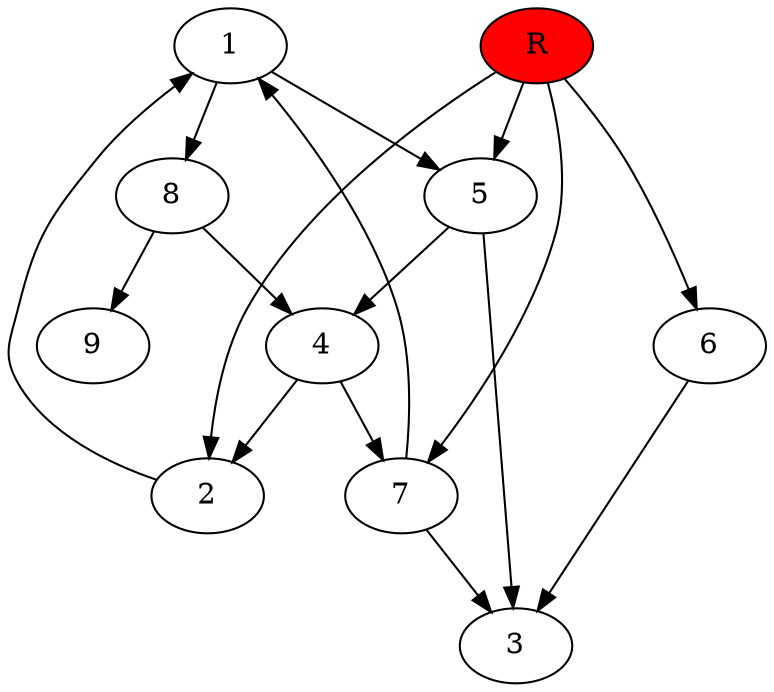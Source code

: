 digraph prb11713 {
	1
	2
	3
	4
	5
	6
	7
	8
	R [fillcolor="#ff0000" style=filled]
	1 -> 5
	1 -> 8
	2 -> 1
	4 -> 2
	4 -> 7
	5 -> 3
	5 -> 4
	6 -> 3
	7 -> 1
	7 -> 3
	8 -> 4
	8 -> 9
	R -> 2
	R -> 5
	R -> 6
	R -> 7
}
